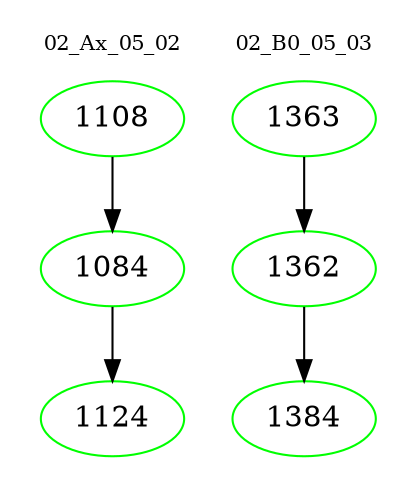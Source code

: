 digraph{
subgraph cluster_0 {
color = white
label = "02_Ax_05_02";
fontsize=10;
T0_1108 [label="1108", color="green"]
T0_1108 -> T0_1084 [color="black"]
T0_1084 [label="1084", color="green"]
T0_1084 -> T0_1124 [color="black"]
T0_1124 [label="1124", color="green"]
}
subgraph cluster_1 {
color = white
label = "02_B0_05_03";
fontsize=10;
T1_1363 [label="1363", color="green"]
T1_1363 -> T1_1362 [color="black"]
T1_1362 [label="1362", color="green"]
T1_1362 -> T1_1384 [color="black"]
T1_1384 [label="1384", color="green"]
}
}
